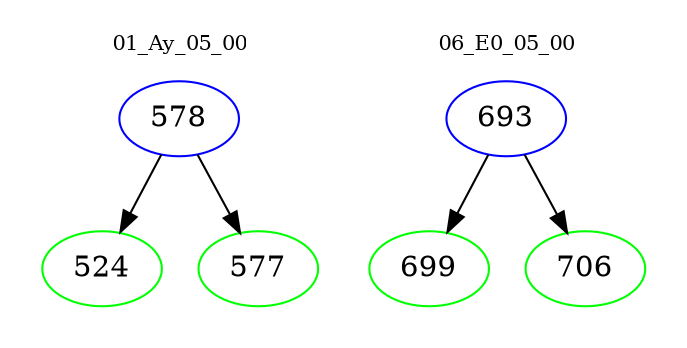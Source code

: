 digraph{
subgraph cluster_0 {
color = white
label = "01_Ay_05_00";
fontsize=10;
T0_578 [label="578", color="blue"]
T0_578 -> T0_524 [color="black"]
T0_524 [label="524", color="green"]
T0_578 -> T0_577 [color="black"]
T0_577 [label="577", color="green"]
}
subgraph cluster_1 {
color = white
label = "06_E0_05_00";
fontsize=10;
T1_693 [label="693", color="blue"]
T1_693 -> T1_699 [color="black"]
T1_699 [label="699", color="green"]
T1_693 -> T1_706 [color="black"]
T1_706 [label="706", color="green"]
}
}
